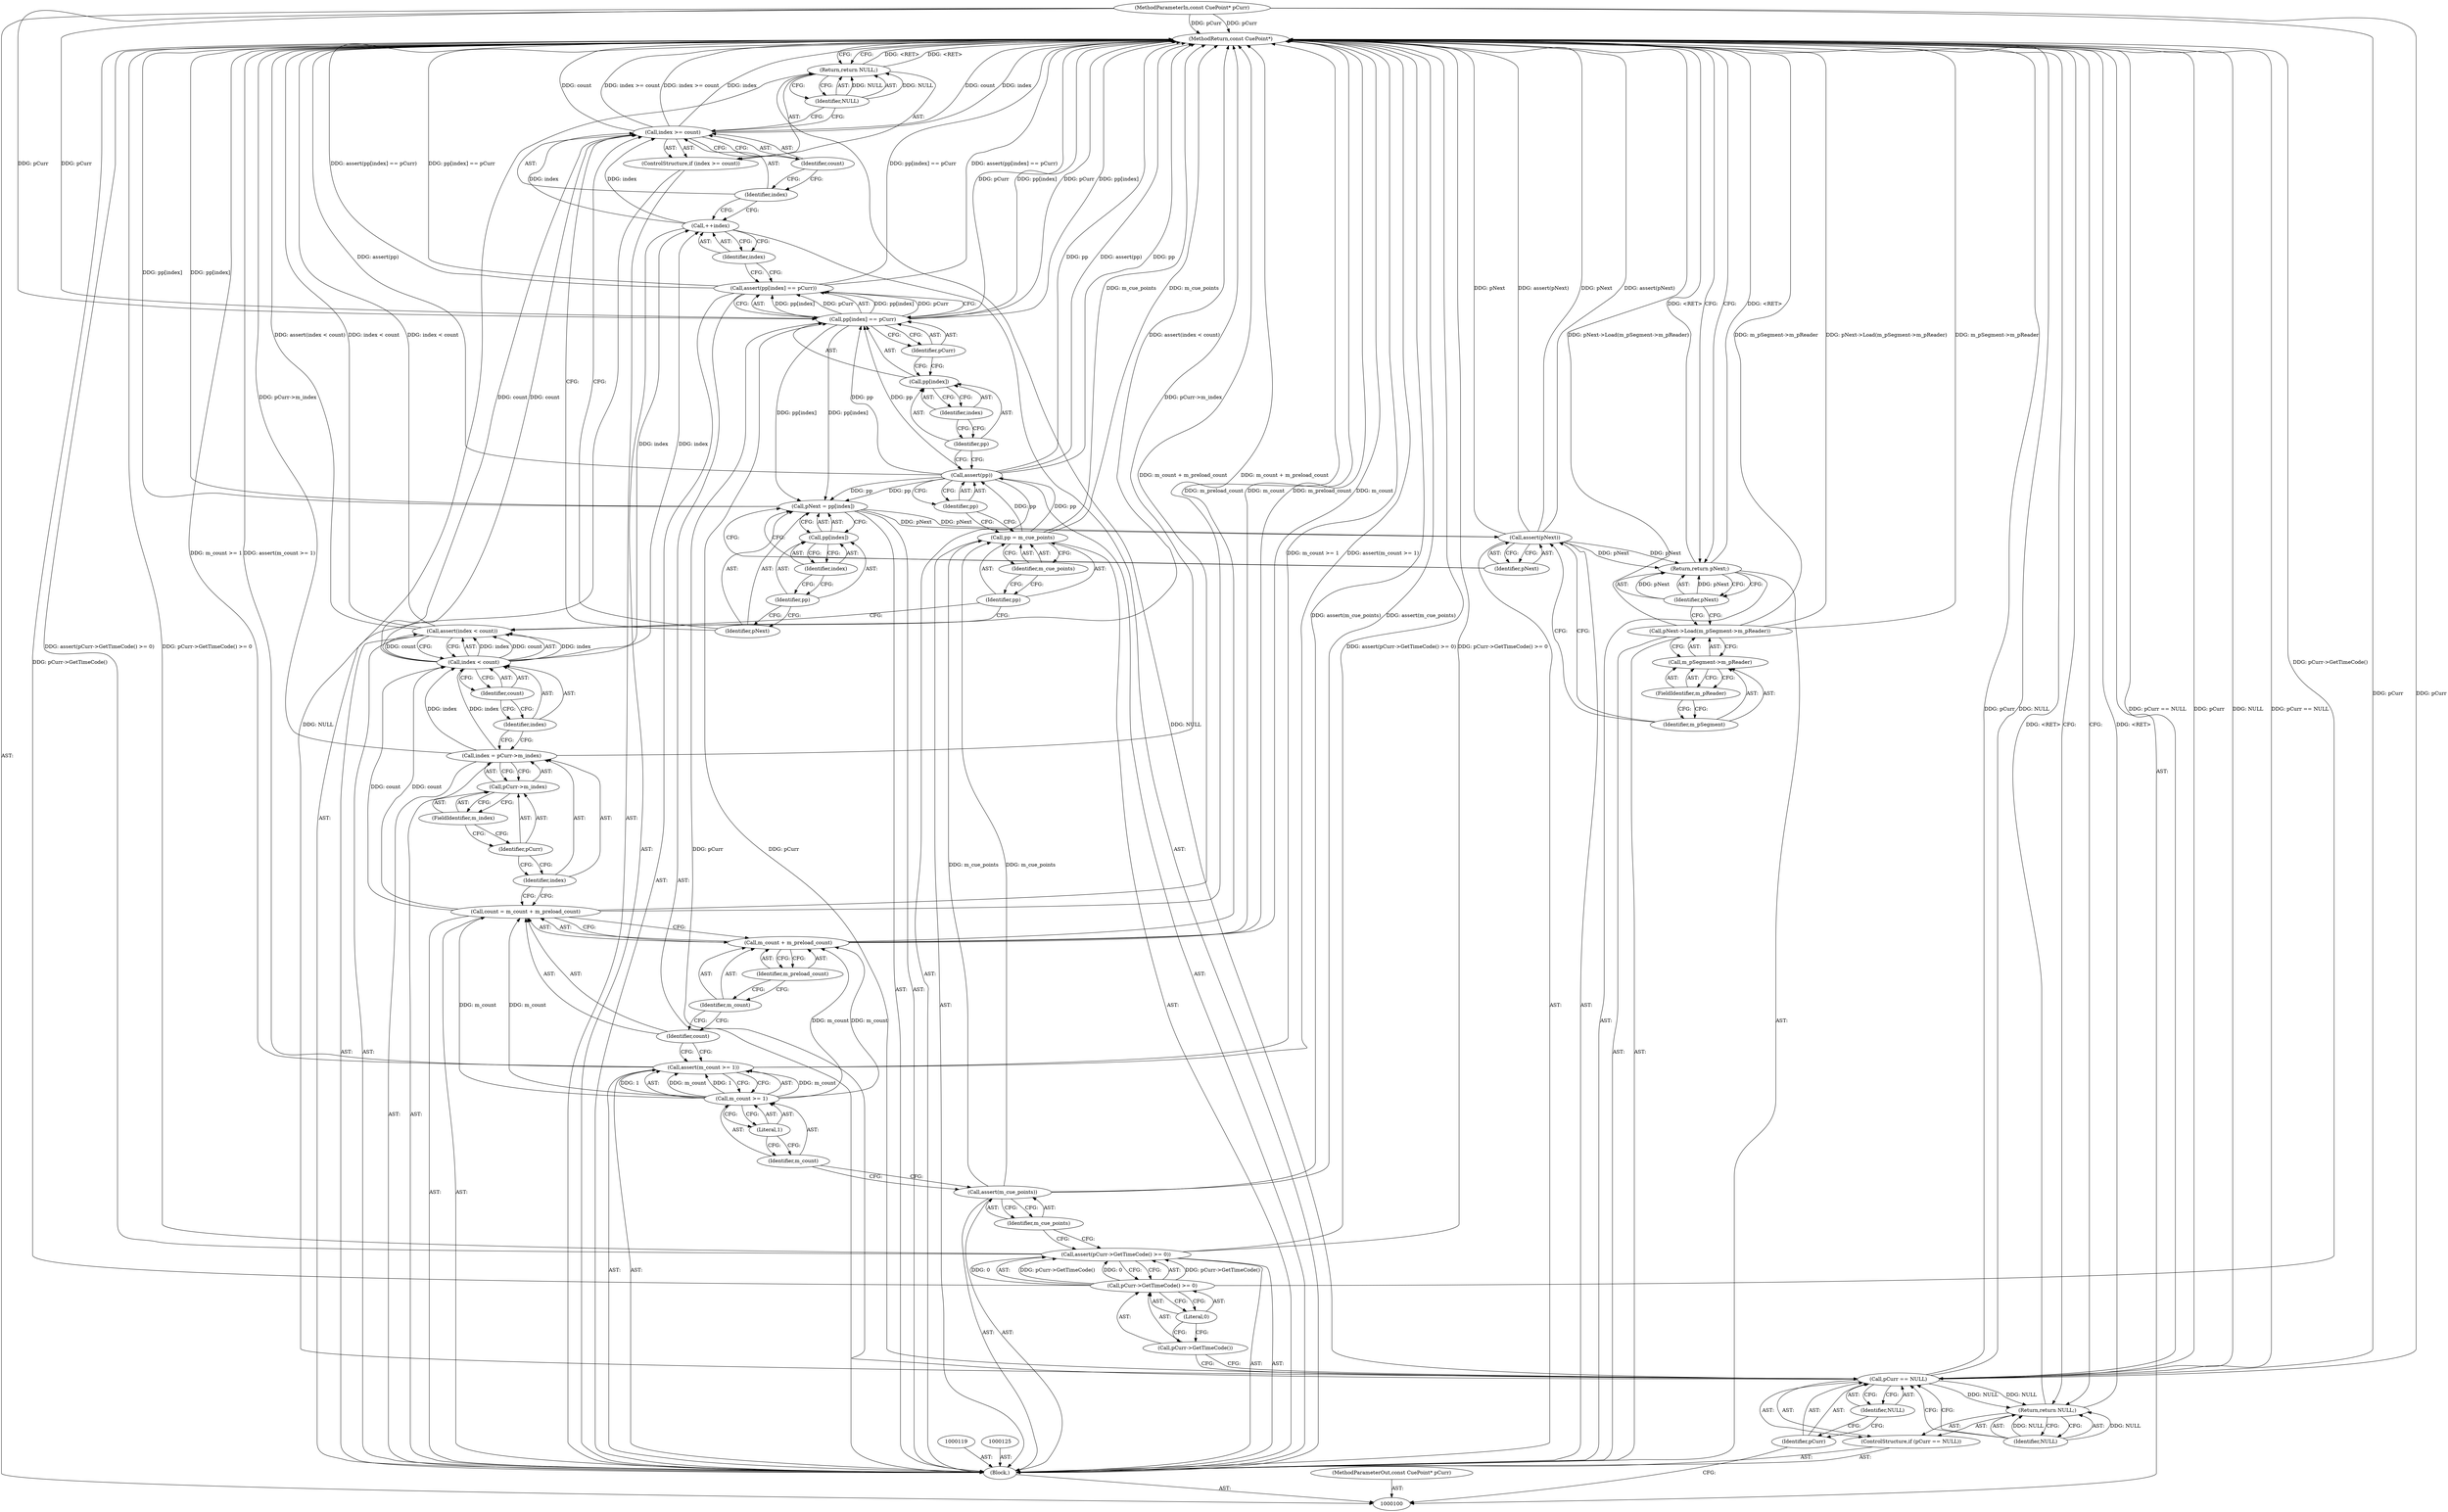 digraph "1_Android_04839626ed859623901ebd3a5fd483982186b59d_108" {
"1000167" [label="(MethodReturn,const CuePoint*)"];
"1000101" [label="(MethodParameterIn,const CuePoint* pCurr)"];
"1000226" [label="(MethodParameterOut,const CuePoint* pCurr)"];
"1000120" [label="(Call,count = m_count + m_preload_count)"];
"1000121" [label="(Identifier,count)"];
"1000122" [label="(Call,m_count + m_preload_count)"];
"1000123" [label="(Identifier,m_count)"];
"1000124" [label="(Identifier,m_preload_count)"];
"1000128" [label="(Call,pCurr->m_index)"];
"1000129" [label="(Identifier,pCurr)"];
"1000130" [label="(FieldIdentifier,m_index)"];
"1000126" [label="(Call,index = pCurr->m_index)"];
"1000127" [label="(Identifier,index)"];
"1000132" [label="(Call,index < count)"];
"1000133" [label="(Identifier,index)"];
"1000134" [label="(Identifier,count)"];
"1000131" [label="(Call,assert(index < count))"];
"1000135" [label="(Call,pp = m_cue_points)"];
"1000136" [label="(Identifier,pp)"];
"1000137" [label="(Identifier,m_cue_points)"];
"1000139" [label="(Identifier,pp)"];
"1000138" [label="(Call,assert(pp))"];
"1000141" [label="(Call,pp[index] == pCurr)"];
"1000142" [label="(Call,pp[index])"];
"1000143" [label="(Identifier,pp)"];
"1000144" [label="(Identifier,index)"];
"1000145" [label="(Identifier,pCurr)"];
"1000140" [label="(Call,assert(pp[index] == pCurr))"];
"1000146" [label="(Call,++index)"];
"1000147" [label="(Identifier,index)"];
"1000102" [label="(Block,)"];
"1000148" [label="(ControlStructure,if (index >= count))"];
"1000151" [label="(Identifier,count)"];
"1000149" [label="(Call,index >= count)"];
"1000150" [label="(Identifier,index)"];
"1000152" [label="(Return,return NULL;)"];
"1000153" [label="(Identifier,NULL)"];
"1000154" [label="(Call,pNext = pp[index])"];
"1000155" [label="(Identifier,pNext)"];
"1000156" [label="(Call,pp[index])"];
"1000157" [label="(Identifier,pp)"];
"1000158" [label="(Identifier,index)"];
"1000160" [label="(Identifier,pNext)"];
"1000159" [label="(Call,assert(pNext))"];
"1000162" [label="(Call,m_pSegment->m_pReader)"];
"1000163" [label="(Identifier,m_pSegment)"];
"1000164" [label="(FieldIdentifier,m_pReader)"];
"1000161" [label="(Call,pNext->Load(m_pSegment->m_pReader))"];
"1000106" [label="(Identifier,NULL)"];
"1000103" [label="(ControlStructure,if (pCurr == NULL))"];
"1000104" [label="(Call,pCurr == NULL)"];
"1000105" [label="(Identifier,pCurr)"];
"1000108" [label="(Identifier,NULL)"];
"1000107" [label="(Return,return NULL;)"];
"1000166" [label="(Identifier,pNext)"];
"1000165" [label="(Return,return pNext;)"];
"1000110" [label="(Call,pCurr->GetTimeCode() >= 0)"];
"1000111" [label="(Call,pCurr->GetTimeCode())"];
"1000112" [label="(Literal,0)"];
"1000109" [label="(Call,assert(pCurr->GetTimeCode() >= 0))"];
"1000114" [label="(Identifier,m_cue_points)"];
"1000113" [label="(Call,assert(m_cue_points))"];
"1000116" [label="(Call,m_count >= 1)"];
"1000117" [label="(Identifier,m_count)"];
"1000118" [label="(Literal,1)"];
"1000115" [label="(Call,assert(m_count >= 1))"];
"1000167" -> "1000100"  [label="AST: "];
"1000167" -> "1000107"  [label="CFG: "];
"1000167" -> "1000152"  [label="CFG: "];
"1000167" -> "1000165"  [label="CFG: "];
"1000152" -> "1000167"  [label="DDG: <RET>"];
"1000165" -> "1000167"  [label="DDG: <RET>"];
"1000107" -> "1000167"  [label="DDG: <RET>"];
"1000159" -> "1000167"  [label="DDG: assert(pNext)"];
"1000159" -> "1000167"  [label="DDG: pNext"];
"1000141" -> "1000167"  [label="DDG: pp[index]"];
"1000141" -> "1000167"  [label="DDG: pCurr"];
"1000149" -> "1000167"  [label="DDG: count"];
"1000149" -> "1000167"  [label="DDG: index >= count"];
"1000149" -> "1000167"  [label="DDG: index"];
"1000104" -> "1000167"  [label="DDG: pCurr == NULL"];
"1000104" -> "1000167"  [label="DDG: pCurr"];
"1000104" -> "1000167"  [label="DDG: NULL"];
"1000140" -> "1000167"  [label="DDG: assert(pp[index] == pCurr)"];
"1000140" -> "1000167"  [label="DDG: pp[index] == pCurr"];
"1000115" -> "1000167"  [label="DDG: assert(m_count >= 1)"];
"1000115" -> "1000167"  [label="DDG: m_count >= 1"];
"1000122" -> "1000167"  [label="DDG: m_count"];
"1000122" -> "1000167"  [label="DDG: m_preload_count"];
"1000131" -> "1000167"  [label="DDG: index < count"];
"1000131" -> "1000167"  [label="DDG: assert(index < count)"];
"1000138" -> "1000167"  [label="DDG: pp"];
"1000138" -> "1000167"  [label="DDG: assert(pp)"];
"1000113" -> "1000167"  [label="DDG: assert(m_cue_points)"];
"1000101" -> "1000167"  [label="DDG: pCurr"];
"1000109" -> "1000167"  [label="DDG: pCurr->GetTimeCode() >= 0"];
"1000109" -> "1000167"  [label="DDG: assert(pCurr->GetTimeCode() >= 0)"];
"1000120" -> "1000167"  [label="DDG: m_count + m_preload_count"];
"1000126" -> "1000167"  [label="DDG: pCurr->m_index"];
"1000154" -> "1000167"  [label="DDG: pp[index]"];
"1000161" -> "1000167"  [label="DDG: m_pSegment->m_pReader"];
"1000161" -> "1000167"  [label="DDG: pNext->Load(m_pSegment->m_pReader)"];
"1000110" -> "1000167"  [label="DDG: pCurr->GetTimeCode()"];
"1000135" -> "1000167"  [label="DDG: m_cue_points"];
"1000101" -> "1000100"  [label="AST: "];
"1000101" -> "1000167"  [label="DDG: pCurr"];
"1000101" -> "1000104"  [label="DDG: pCurr"];
"1000101" -> "1000141"  [label="DDG: pCurr"];
"1000226" -> "1000100"  [label="AST: "];
"1000120" -> "1000102"  [label="AST: "];
"1000120" -> "1000122"  [label="CFG: "];
"1000121" -> "1000120"  [label="AST: "];
"1000122" -> "1000120"  [label="AST: "];
"1000127" -> "1000120"  [label="CFG: "];
"1000120" -> "1000167"  [label="DDG: m_count + m_preload_count"];
"1000116" -> "1000120"  [label="DDG: m_count"];
"1000120" -> "1000132"  [label="DDG: count"];
"1000121" -> "1000120"  [label="AST: "];
"1000121" -> "1000115"  [label="CFG: "];
"1000123" -> "1000121"  [label="CFG: "];
"1000122" -> "1000120"  [label="AST: "];
"1000122" -> "1000124"  [label="CFG: "];
"1000123" -> "1000122"  [label="AST: "];
"1000124" -> "1000122"  [label="AST: "];
"1000120" -> "1000122"  [label="CFG: "];
"1000122" -> "1000167"  [label="DDG: m_count"];
"1000122" -> "1000167"  [label="DDG: m_preload_count"];
"1000116" -> "1000122"  [label="DDG: m_count"];
"1000123" -> "1000122"  [label="AST: "];
"1000123" -> "1000121"  [label="CFG: "];
"1000124" -> "1000123"  [label="CFG: "];
"1000124" -> "1000122"  [label="AST: "];
"1000124" -> "1000123"  [label="CFG: "];
"1000122" -> "1000124"  [label="CFG: "];
"1000128" -> "1000126"  [label="AST: "];
"1000128" -> "1000130"  [label="CFG: "];
"1000129" -> "1000128"  [label="AST: "];
"1000130" -> "1000128"  [label="AST: "];
"1000126" -> "1000128"  [label="CFG: "];
"1000129" -> "1000128"  [label="AST: "];
"1000129" -> "1000127"  [label="CFG: "];
"1000130" -> "1000129"  [label="CFG: "];
"1000130" -> "1000128"  [label="AST: "];
"1000130" -> "1000129"  [label="CFG: "];
"1000128" -> "1000130"  [label="CFG: "];
"1000126" -> "1000102"  [label="AST: "];
"1000126" -> "1000128"  [label="CFG: "];
"1000127" -> "1000126"  [label="AST: "];
"1000128" -> "1000126"  [label="AST: "];
"1000133" -> "1000126"  [label="CFG: "];
"1000126" -> "1000167"  [label="DDG: pCurr->m_index"];
"1000126" -> "1000132"  [label="DDG: index"];
"1000127" -> "1000126"  [label="AST: "];
"1000127" -> "1000120"  [label="CFG: "];
"1000129" -> "1000127"  [label="CFG: "];
"1000132" -> "1000131"  [label="AST: "];
"1000132" -> "1000134"  [label="CFG: "];
"1000133" -> "1000132"  [label="AST: "];
"1000134" -> "1000132"  [label="AST: "];
"1000131" -> "1000132"  [label="CFG: "];
"1000132" -> "1000131"  [label="DDG: index"];
"1000132" -> "1000131"  [label="DDG: count"];
"1000126" -> "1000132"  [label="DDG: index"];
"1000120" -> "1000132"  [label="DDG: count"];
"1000132" -> "1000146"  [label="DDG: index"];
"1000132" -> "1000149"  [label="DDG: count"];
"1000133" -> "1000132"  [label="AST: "];
"1000133" -> "1000126"  [label="CFG: "];
"1000134" -> "1000133"  [label="CFG: "];
"1000134" -> "1000132"  [label="AST: "];
"1000134" -> "1000133"  [label="CFG: "];
"1000132" -> "1000134"  [label="CFG: "];
"1000131" -> "1000102"  [label="AST: "];
"1000131" -> "1000132"  [label="CFG: "];
"1000132" -> "1000131"  [label="AST: "];
"1000136" -> "1000131"  [label="CFG: "];
"1000131" -> "1000167"  [label="DDG: index < count"];
"1000131" -> "1000167"  [label="DDG: assert(index < count)"];
"1000132" -> "1000131"  [label="DDG: index"];
"1000132" -> "1000131"  [label="DDG: count"];
"1000135" -> "1000102"  [label="AST: "];
"1000135" -> "1000137"  [label="CFG: "];
"1000136" -> "1000135"  [label="AST: "];
"1000137" -> "1000135"  [label="AST: "];
"1000139" -> "1000135"  [label="CFG: "];
"1000135" -> "1000167"  [label="DDG: m_cue_points"];
"1000113" -> "1000135"  [label="DDG: m_cue_points"];
"1000135" -> "1000138"  [label="DDG: pp"];
"1000136" -> "1000135"  [label="AST: "];
"1000136" -> "1000131"  [label="CFG: "];
"1000137" -> "1000136"  [label="CFG: "];
"1000137" -> "1000135"  [label="AST: "];
"1000137" -> "1000136"  [label="CFG: "];
"1000135" -> "1000137"  [label="CFG: "];
"1000139" -> "1000138"  [label="AST: "];
"1000139" -> "1000135"  [label="CFG: "];
"1000138" -> "1000139"  [label="CFG: "];
"1000138" -> "1000102"  [label="AST: "];
"1000138" -> "1000139"  [label="CFG: "];
"1000139" -> "1000138"  [label="AST: "];
"1000143" -> "1000138"  [label="CFG: "];
"1000138" -> "1000167"  [label="DDG: pp"];
"1000138" -> "1000167"  [label="DDG: assert(pp)"];
"1000135" -> "1000138"  [label="DDG: pp"];
"1000138" -> "1000141"  [label="DDG: pp"];
"1000138" -> "1000154"  [label="DDG: pp"];
"1000141" -> "1000140"  [label="AST: "];
"1000141" -> "1000145"  [label="CFG: "];
"1000142" -> "1000141"  [label="AST: "];
"1000145" -> "1000141"  [label="AST: "];
"1000140" -> "1000141"  [label="CFG: "];
"1000141" -> "1000167"  [label="DDG: pp[index]"];
"1000141" -> "1000167"  [label="DDG: pCurr"];
"1000141" -> "1000140"  [label="DDG: pp[index]"];
"1000141" -> "1000140"  [label="DDG: pCurr"];
"1000138" -> "1000141"  [label="DDG: pp"];
"1000104" -> "1000141"  [label="DDG: pCurr"];
"1000101" -> "1000141"  [label="DDG: pCurr"];
"1000141" -> "1000154"  [label="DDG: pp[index]"];
"1000142" -> "1000141"  [label="AST: "];
"1000142" -> "1000144"  [label="CFG: "];
"1000143" -> "1000142"  [label="AST: "];
"1000144" -> "1000142"  [label="AST: "];
"1000145" -> "1000142"  [label="CFG: "];
"1000143" -> "1000142"  [label="AST: "];
"1000143" -> "1000138"  [label="CFG: "];
"1000144" -> "1000143"  [label="CFG: "];
"1000144" -> "1000142"  [label="AST: "];
"1000144" -> "1000143"  [label="CFG: "];
"1000142" -> "1000144"  [label="CFG: "];
"1000145" -> "1000141"  [label="AST: "];
"1000145" -> "1000142"  [label="CFG: "];
"1000141" -> "1000145"  [label="CFG: "];
"1000140" -> "1000102"  [label="AST: "];
"1000140" -> "1000141"  [label="CFG: "];
"1000141" -> "1000140"  [label="AST: "];
"1000147" -> "1000140"  [label="CFG: "];
"1000140" -> "1000167"  [label="DDG: assert(pp[index] == pCurr)"];
"1000140" -> "1000167"  [label="DDG: pp[index] == pCurr"];
"1000141" -> "1000140"  [label="DDG: pp[index]"];
"1000141" -> "1000140"  [label="DDG: pCurr"];
"1000146" -> "1000102"  [label="AST: "];
"1000146" -> "1000147"  [label="CFG: "];
"1000147" -> "1000146"  [label="AST: "];
"1000150" -> "1000146"  [label="CFG: "];
"1000132" -> "1000146"  [label="DDG: index"];
"1000146" -> "1000149"  [label="DDG: index"];
"1000147" -> "1000146"  [label="AST: "];
"1000147" -> "1000140"  [label="CFG: "];
"1000146" -> "1000147"  [label="CFG: "];
"1000102" -> "1000100"  [label="AST: "];
"1000103" -> "1000102"  [label="AST: "];
"1000109" -> "1000102"  [label="AST: "];
"1000113" -> "1000102"  [label="AST: "];
"1000115" -> "1000102"  [label="AST: "];
"1000119" -> "1000102"  [label="AST: "];
"1000120" -> "1000102"  [label="AST: "];
"1000125" -> "1000102"  [label="AST: "];
"1000126" -> "1000102"  [label="AST: "];
"1000131" -> "1000102"  [label="AST: "];
"1000135" -> "1000102"  [label="AST: "];
"1000138" -> "1000102"  [label="AST: "];
"1000140" -> "1000102"  [label="AST: "];
"1000146" -> "1000102"  [label="AST: "];
"1000148" -> "1000102"  [label="AST: "];
"1000154" -> "1000102"  [label="AST: "];
"1000159" -> "1000102"  [label="AST: "];
"1000161" -> "1000102"  [label="AST: "];
"1000165" -> "1000102"  [label="AST: "];
"1000148" -> "1000102"  [label="AST: "];
"1000149" -> "1000148"  [label="AST: "];
"1000152" -> "1000148"  [label="AST: "];
"1000151" -> "1000149"  [label="AST: "];
"1000151" -> "1000150"  [label="CFG: "];
"1000149" -> "1000151"  [label="CFG: "];
"1000149" -> "1000148"  [label="AST: "];
"1000149" -> "1000151"  [label="CFG: "];
"1000150" -> "1000149"  [label="AST: "];
"1000151" -> "1000149"  [label="AST: "];
"1000153" -> "1000149"  [label="CFG: "];
"1000155" -> "1000149"  [label="CFG: "];
"1000149" -> "1000167"  [label="DDG: count"];
"1000149" -> "1000167"  [label="DDG: index >= count"];
"1000149" -> "1000167"  [label="DDG: index"];
"1000146" -> "1000149"  [label="DDG: index"];
"1000132" -> "1000149"  [label="DDG: count"];
"1000150" -> "1000149"  [label="AST: "];
"1000150" -> "1000146"  [label="CFG: "];
"1000151" -> "1000150"  [label="CFG: "];
"1000152" -> "1000148"  [label="AST: "];
"1000152" -> "1000153"  [label="CFG: "];
"1000153" -> "1000152"  [label="AST: "];
"1000167" -> "1000152"  [label="CFG: "];
"1000152" -> "1000167"  [label="DDG: <RET>"];
"1000153" -> "1000152"  [label="DDG: NULL"];
"1000104" -> "1000152"  [label="DDG: NULL"];
"1000153" -> "1000152"  [label="AST: "];
"1000153" -> "1000149"  [label="CFG: "];
"1000152" -> "1000153"  [label="CFG: "];
"1000153" -> "1000152"  [label="DDG: NULL"];
"1000154" -> "1000102"  [label="AST: "];
"1000154" -> "1000156"  [label="CFG: "];
"1000155" -> "1000154"  [label="AST: "];
"1000156" -> "1000154"  [label="AST: "];
"1000160" -> "1000154"  [label="CFG: "];
"1000154" -> "1000167"  [label="DDG: pp[index]"];
"1000141" -> "1000154"  [label="DDG: pp[index]"];
"1000138" -> "1000154"  [label="DDG: pp"];
"1000154" -> "1000159"  [label="DDG: pNext"];
"1000155" -> "1000154"  [label="AST: "];
"1000155" -> "1000149"  [label="CFG: "];
"1000157" -> "1000155"  [label="CFG: "];
"1000156" -> "1000154"  [label="AST: "];
"1000156" -> "1000158"  [label="CFG: "];
"1000157" -> "1000156"  [label="AST: "];
"1000158" -> "1000156"  [label="AST: "];
"1000154" -> "1000156"  [label="CFG: "];
"1000157" -> "1000156"  [label="AST: "];
"1000157" -> "1000155"  [label="CFG: "];
"1000158" -> "1000157"  [label="CFG: "];
"1000158" -> "1000156"  [label="AST: "];
"1000158" -> "1000157"  [label="CFG: "];
"1000156" -> "1000158"  [label="CFG: "];
"1000160" -> "1000159"  [label="AST: "];
"1000160" -> "1000154"  [label="CFG: "];
"1000159" -> "1000160"  [label="CFG: "];
"1000159" -> "1000102"  [label="AST: "];
"1000159" -> "1000160"  [label="CFG: "];
"1000160" -> "1000159"  [label="AST: "];
"1000163" -> "1000159"  [label="CFG: "];
"1000159" -> "1000167"  [label="DDG: assert(pNext)"];
"1000159" -> "1000167"  [label="DDG: pNext"];
"1000154" -> "1000159"  [label="DDG: pNext"];
"1000159" -> "1000165"  [label="DDG: pNext"];
"1000162" -> "1000161"  [label="AST: "];
"1000162" -> "1000164"  [label="CFG: "];
"1000163" -> "1000162"  [label="AST: "];
"1000164" -> "1000162"  [label="AST: "];
"1000161" -> "1000162"  [label="CFG: "];
"1000163" -> "1000162"  [label="AST: "];
"1000163" -> "1000159"  [label="CFG: "];
"1000164" -> "1000163"  [label="CFG: "];
"1000164" -> "1000162"  [label="AST: "];
"1000164" -> "1000163"  [label="CFG: "];
"1000162" -> "1000164"  [label="CFG: "];
"1000161" -> "1000102"  [label="AST: "];
"1000161" -> "1000162"  [label="CFG: "];
"1000162" -> "1000161"  [label="AST: "];
"1000166" -> "1000161"  [label="CFG: "];
"1000161" -> "1000167"  [label="DDG: m_pSegment->m_pReader"];
"1000161" -> "1000167"  [label="DDG: pNext->Load(m_pSegment->m_pReader)"];
"1000106" -> "1000104"  [label="AST: "];
"1000106" -> "1000105"  [label="CFG: "];
"1000104" -> "1000106"  [label="CFG: "];
"1000103" -> "1000102"  [label="AST: "];
"1000104" -> "1000103"  [label="AST: "];
"1000107" -> "1000103"  [label="AST: "];
"1000104" -> "1000103"  [label="AST: "];
"1000104" -> "1000106"  [label="CFG: "];
"1000105" -> "1000104"  [label="AST: "];
"1000106" -> "1000104"  [label="AST: "];
"1000108" -> "1000104"  [label="CFG: "];
"1000111" -> "1000104"  [label="CFG: "];
"1000104" -> "1000167"  [label="DDG: pCurr == NULL"];
"1000104" -> "1000167"  [label="DDG: pCurr"];
"1000104" -> "1000167"  [label="DDG: NULL"];
"1000101" -> "1000104"  [label="DDG: pCurr"];
"1000104" -> "1000107"  [label="DDG: NULL"];
"1000104" -> "1000141"  [label="DDG: pCurr"];
"1000104" -> "1000152"  [label="DDG: NULL"];
"1000105" -> "1000104"  [label="AST: "];
"1000105" -> "1000100"  [label="CFG: "];
"1000106" -> "1000105"  [label="CFG: "];
"1000108" -> "1000107"  [label="AST: "];
"1000108" -> "1000104"  [label="CFG: "];
"1000107" -> "1000108"  [label="CFG: "];
"1000108" -> "1000107"  [label="DDG: NULL"];
"1000107" -> "1000103"  [label="AST: "];
"1000107" -> "1000108"  [label="CFG: "];
"1000108" -> "1000107"  [label="AST: "];
"1000167" -> "1000107"  [label="CFG: "];
"1000107" -> "1000167"  [label="DDG: <RET>"];
"1000108" -> "1000107"  [label="DDG: NULL"];
"1000104" -> "1000107"  [label="DDG: NULL"];
"1000166" -> "1000165"  [label="AST: "];
"1000166" -> "1000161"  [label="CFG: "];
"1000165" -> "1000166"  [label="CFG: "];
"1000166" -> "1000165"  [label="DDG: pNext"];
"1000165" -> "1000102"  [label="AST: "];
"1000165" -> "1000166"  [label="CFG: "];
"1000166" -> "1000165"  [label="AST: "];
"1000167" -> "1000165"  [label="CFG: "];
"1000165" -> "1000167"  [label="DDG: <RET>"];
"1000166" -> "1000165"  [label="DDG: pNext"];
"1000159" -> "1000165"  [label="DDG: pNext"];
"1000110" -> "1000109"  [label="AST: "];
"1000110" -> "1000112"  [label="CFG: "];
"1000111" -> "1000110"  [label="AST: "];
"1000112" -> "1000110"  [label="AST: "];
"1000109" -> "1000110"  [label="CFG: "];
"1000110" -> "1000167"  [label="DDG: pCurr->GetTimeCode()"];
"1000110" -> "1000109"  [label="DDG: pCurr->GetTimeCode()"];
"1000110" -> "1000109"  [label="DDG: 0"];
"1000111" -> "1000110"  [label="AST: "];
"1000111" -> "1000104"  [label="CFG: "];
"1000112" -> "1000111"  [label="CFG: "];
"1000112" -> "1000110"  [label="AST: "];
"1000112" -> "1000111"  [label="CFG: "];
"1000110" -> "1000112"  [label="CFG: "];
"1000109" -> "1000102"  [label="AST: "];
"1000109" -> "1000110"  [label="CFG: "];
"1000110" -> "1000109"  [label="AST: "];
"1000114" -> "1000109"  [label="CFG: "];
"1000109" -> "1000167"  [label="DDG: pCurr->GetTimeCode() >= 0"];
"1000109" -> "1000167"  [label="DDG: assert(pCurr->GetTimeCode() >= 0)"];
"1000110" -> "1000109"  [label="DDG: pCurr->GetTimeCode()"];
"1000110" -> "1000109"  [label="DDG: 0"];
"1000114" -> "1000113"  [label="AST: "];
"1000114" -> "1000109"  [label="CFG: "];
"1000113" -> "1000114"  [label="CFG: "];
"1000113" -> "1000102"  [label="AST: "];
"1000113" -> "1000114"  [label="CFG: "];
"1000114" -> "1000113"  [label="AST: "];
"1000117" -> "1000113"  [label="CFG: "];
"1000113" -> "1000167"  [label="DDG: assert(m_cue_points)"];
"1000113" -> "1000135"  [label="DDG: m_cue_points"];
"1000116" -> "1000115"  [label="AST: "];
"1000116" -> "1000118"  [label="CFG: "];
"1000117" -> "1000116"  [label="AST: "];
"1000118" -> "1000116"  [label="AST: "];
"1000115" -> "1000116"  [label="CFG: "];
"1000116" -> "1000115"  [label="DDG: m_count"];
"1000116" -> "1000115"  [label="DDG: 1"];
"1000116" -> "1000120"  [label="DDG: m_count"];
"1000116" -> "1000122"  [label="DDG: m_count"];
"1000117" -> "1000116"  [label="AST: "];
"1000117" -> "1000113"  [label="CFG: "];
"1000118" -> "1000117"  [label="CFG: "];
"1000118" -> "1000116"  [label="AST: "];
"1000118" -> "1000117"  [label="CFG: "];
"1000116" -> "1000118"  [label="CFG: "];
"1000115" -> "1000102"  [label="AST: "];
"1000115" -> "1000116"  [label="CFG: "];
"1000116" -> "1000115"  [label="AST: "];
"1000121" -> "1000115"  [label="CFG: "];
"1000115" -> "1000167"  [label="DDG: assert(m_count >= 1)"];
"1000115" -> "1000167"  [label="DDG: m_count >= 1"];
"1000116" -> "1000115"  [label="DDG: m_count"];
"1000116" -> "1000115"  [label="DDG: 1"];
}

